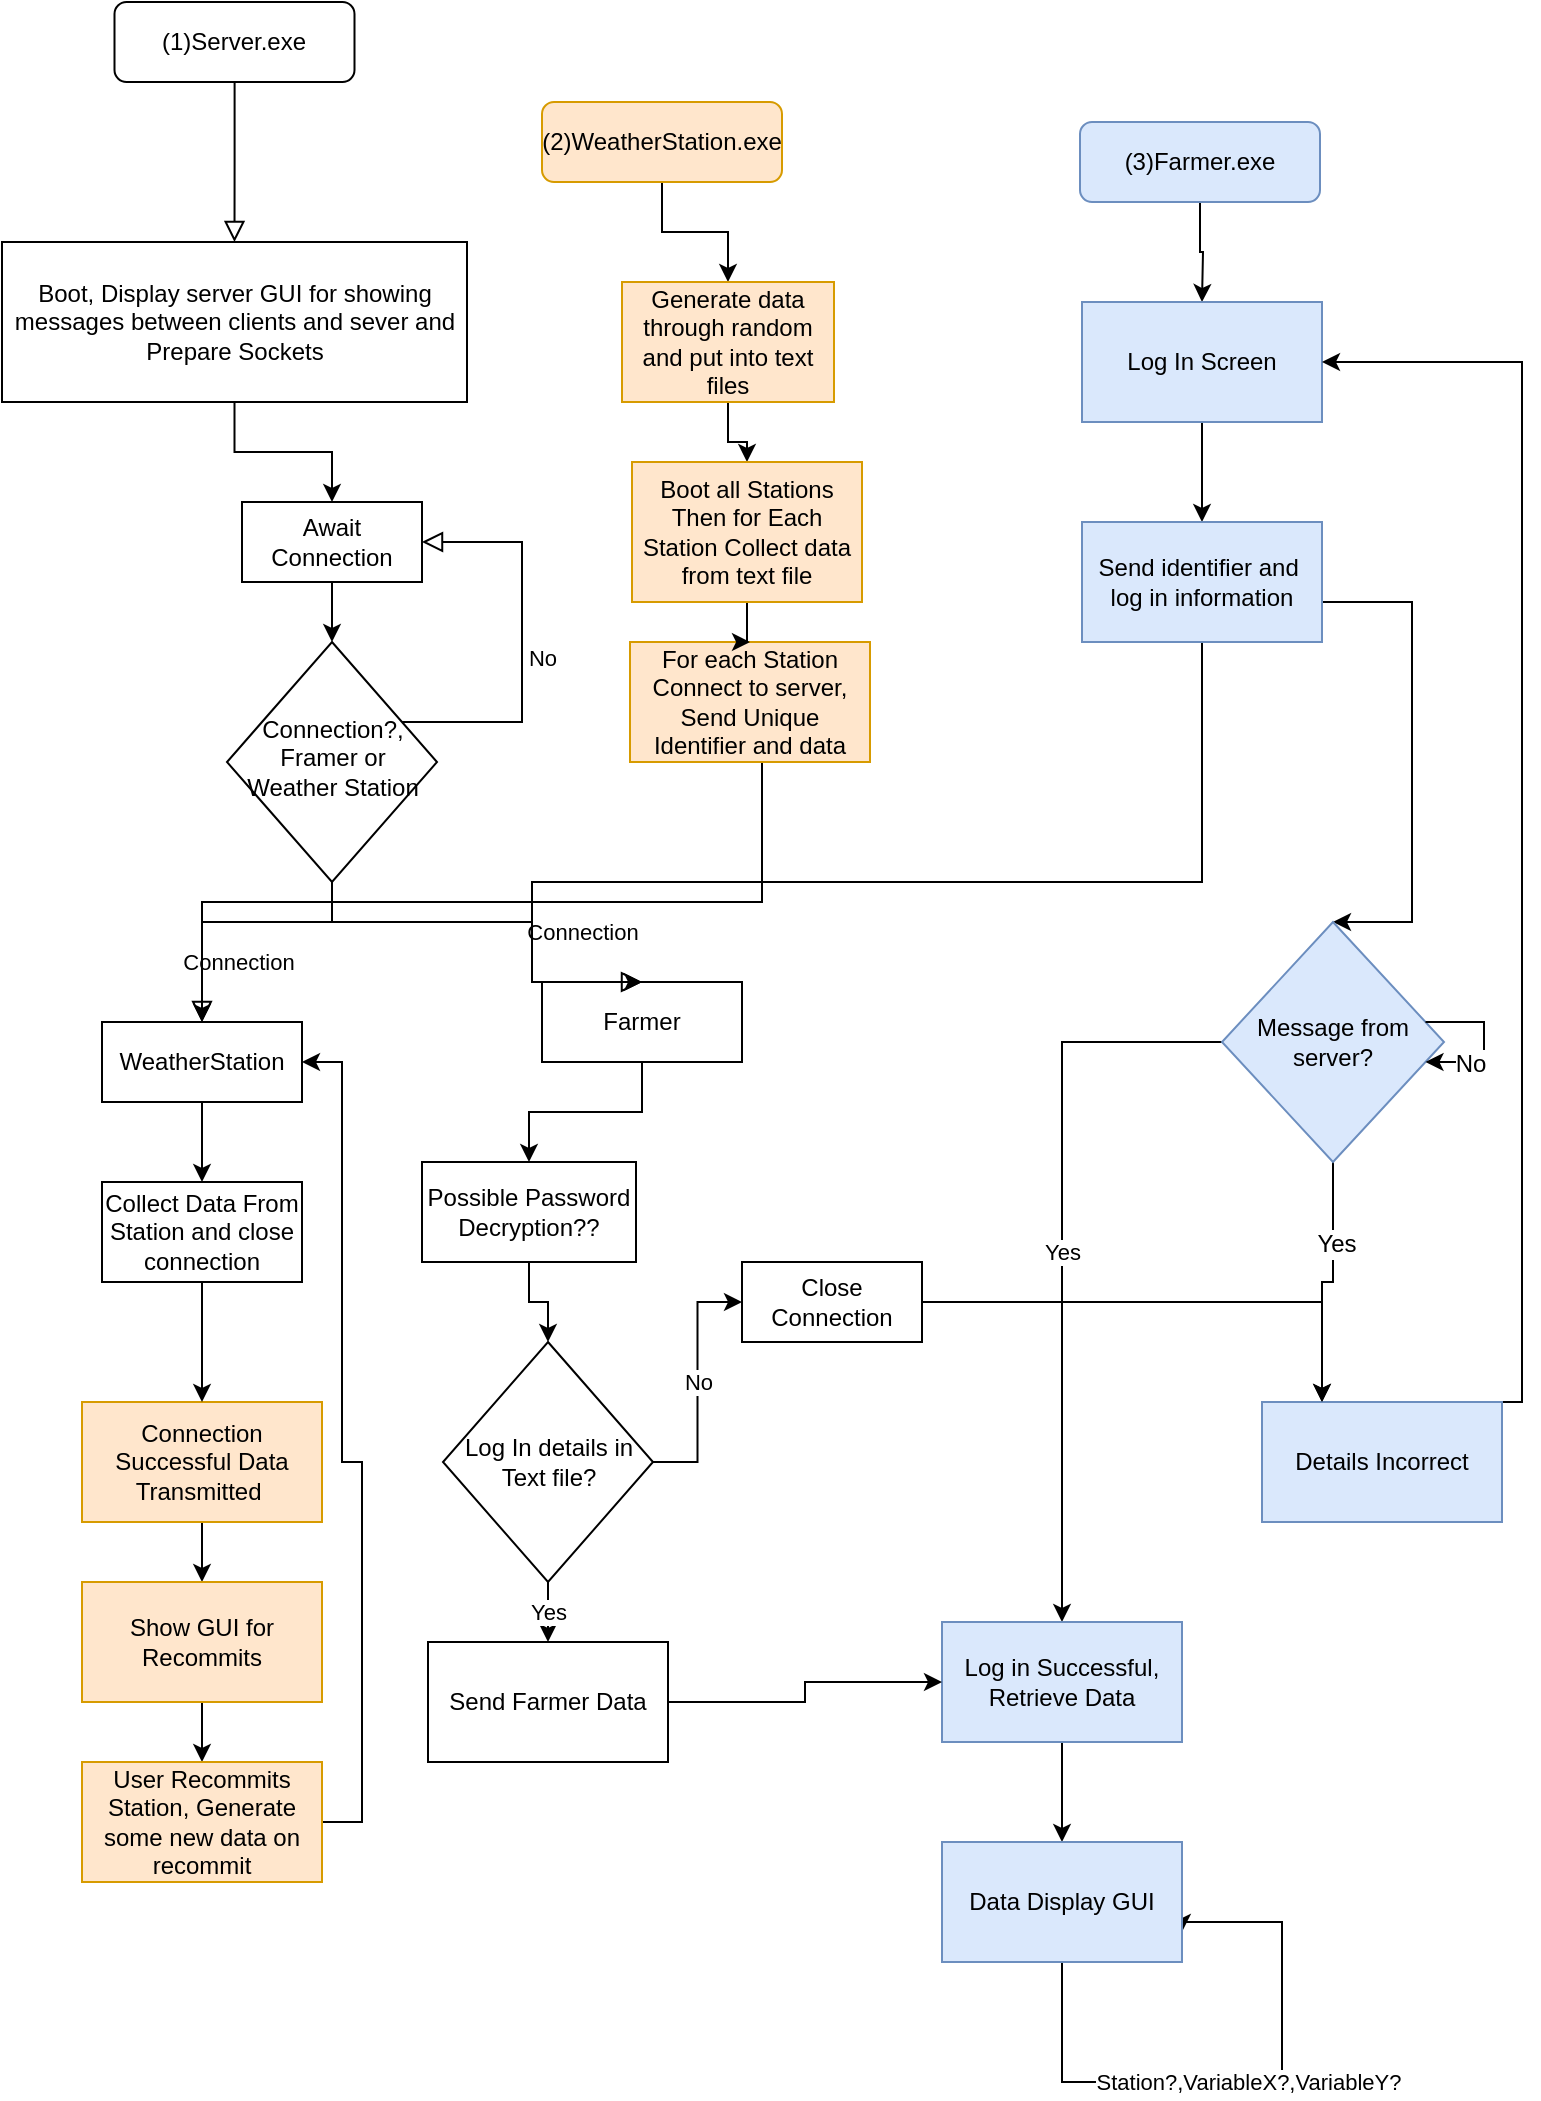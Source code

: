 <mxfile version="12.8.8" type="device"><diagram id="C5RBs43oDa-KdzZeNtuy" name="Page-1"><mxGraphModel dx="865" dy="457" grid="1" gridSize="10" guides="1" tooltips="1" connect="1" arrows="1" fold="1" page="1" pageScale="1" pageWidth="827" pageHeight="1169" math="0" shadow="0"><root><mxCell id="WIyWlLk6GJQsqaUBKTNV-0"/><mxCell id="WIyWlLk6GJQsqaUBKTNV-1" parent="WIyWlLk6GJQsqaUBKTNV-0"/><mxCell id="WIyWlLk6GJQsqaUBKTNV-2" value="" style="rounded=0;html=1;jettySize=auto;orthogonalLoop=1;fontSize=11;endArrow=block;endFill=0;endSize=8;strokeWidth=1;shadow=0;labelBackgroundColor=none;edgeStyle=orthogonalEdgeStyle;entryX=0.5;entryY=0;entryDx=0;entryDy=0;" parent="WIyWlLk6GJQsqaUBKTNV-1" source="WIyWlLk6GJQsqaUBKTNV-3" target="Cj9n2ASq-kn5mRgnjw41-6" edge="1"><mxGeometry relative="1" as="geometry"/></mxCell><mxCell id="WIyWlLk6GJQsqaUBKTNV-3" value="(1)Server.exe" style="rounded=1;whiteSpace=wrap;html=1;fontSize=12;glass=0;strokeWidth=1;shadow=0;" parent="WIyWlLk6GJQsqaUBKTNV-1" vertex="1"><mxGeometry x="96.25" y="20" width="120" height="40" as="geometry"/></mxCell><mxCell id="WIyWlLk6GJQsqaUBKTNV-4" value="Connection" style="rounded=0;html=1;jettySize=auto;orthogonalLoop=1;fontSize=11;endArrow=block;endFill=0;endSize=8;strokeWidth=1;shadow=0;labelBackgroundColor=none;edgeStyle=orthogonalEdgeStyle;entryX=0.5;entryY=0;entryDx=0;entryDy=0;" parent="WIyWlLk6GJQsqaUBKTNV-1" source="WIyWlLk6GJQsqaUBKTNV-6" target="Cj9n2ASq-kn5mRgnjw41-9" edge="1"><mxGeometry y="20" relative="1" as="geometry"><mxPoint as="offset"/><mxPoint x="205" y="500" as="targetPoint"/><Array as="points"><mxPoint x="205" y="480"/><mxPoint x="140" y="480"/></Array></mxGeometry></mxCell><mxCell id="WIyWlLk6GJQsqaUBKTNV-5" value="No" style="edgeStyle=orthogonalEdgeStyle;rounded=0;html=1;jettySize=auto;orthogonalLoop=1;fontSize=11;endArrow=block;endFill=0;endSize=8;strokeWidth=1;shadow=0;labelBackgroundColor=none;entryX=1;entryY=0.5;entryDx=0;entryDy=0;" parent="WIyWlLk6GJQsqaUBKTNV-1" source="WIyWlLk6GJQsqaUBKTNV-6" target="Cj9n2ASq-kn5mRgnjw41-4" edge="1"><mxGeometry x="-0.081" y="-10" relative="1" as="geometry"><mxPoint as="offset"/><mxPoint x="320" y="210" as="targetPoint"/><Array as="points"><mxPoint x="300" y="380"/><mxPoint x="300" y="290"/></Array></mxGeometry></mxCell><mxCell id="WIyWlLk6GJQsqaUBKTNV-6" value="Connection?, Framer or Weather Station" style="rhombus;whiteSpace=wrap;html=1;shadow=0;fontFamily=Helvetica;fontSize=12;align=center;strokeWidth=1;spacing=6;spacingTop=-4;" parent="WIyWlLk6GJQsqaUBKTNV-1" vertex="1"><mxGeometry x="152.5" y="340" width="105" height="120" as="geometry"/></mxCell><mxCell id="Cj9n2ASq-kn5mRgnjw41-13" style="edgeStyle=orthogonalEdgeStyle;rounded=0;orthogonalLoop=1;jettySize=auto;html=1;entryX=0.5;entryY=0;entryDx=0;entryDy=0;" edge="1" parent="WIyWlLk6GJQsqaUBKTNV-1" source="Cj9n2ASq-kn5mRgnjw41-1" target="Cj9n2ASq-kn5mRgnjw41-70"><mxGeometry relative="1" as="geometry"><mxPoint x="420" y="160" as="targetPoint"/></mxGeometry></mxCell><mxCell id="Cj9n2ASq-kn5mRgnjw41-1" value="(2)WeatherStation.exe" style="rounded=1;whiteSpace=wrap;html=1;fontSize=12;glass=0;strokeWidth=1;shadow=0;fillColor=#ffe6cc;strokeColor=#d79b00;" vertex="1" parent="WIyWlLk6GJQsqaUBKTNV-1"><mxGeometry x="310" y="70" width="120" height="40" as="geometry"/></mxCell><mxCell id="Cj9n2ASq-kn5mRgnjw41-16" style="edgeStyle=orthogonalEdgeStyle;rounded=0;orthogonalLoop=1;jettySize=auto;html=1;" edge="1" parent="WIyWlLk6GJQsqaUBKTNV-1" source="Cj9n2ASq-kn5mRgnjw41-2"><mxGeometry relative="1" as="geometry"><mxPoint x="640" y="170" as="targetPoint"/></mxGeometry></mxCell><mxCell id="Cj9n2ASq-kn5mRgnjw41-2" value="(3)Farmer.exe" style="rounded=1;whiteSpace=wrap;html=1;fontSize=12;glass=0;strokeWidth=1;shadow=0;fillColor=#dae8fc;strokeColor=#6c8ebf;" vertex="1" parent="WIyWlLk6GJQsqaUBKTNV-1"><mxGeometry x="579" y="80" width="120" height="40" as="geometry"/></mxCell><mxCell id="Cj9n2ASq-kn5mRgnjw41-5" style="edgeStyle=orthogonalEdgeStyle;rounded=0;orthogonalLoop=1;jettySize=auto;html=1;entryX=0.5;entryY=0;entryDx=0;entryDy=0;" edge="1" parent="WIyWlLk6GJQsqaUBKTNV-1" source="Cj9n2ASq-kn5mRgnjw41-4" target="WIyWlLk6GJQsqaUBKTNV-6"><mxGeometry relative="1" as="geometry"><Array as="points"><mxPoint x="205" y="340"/></Array></mxGeometry></mxCell><mxCell id="Cj9n2ASq-kn5mRgnjw41-4" value="Await Connection" style="rounded=0;whiteSpace=wrap;html=1;" vertex="1" parent="WIyWlLk6GJQsqaUBKTNV-1"><mxGeometry x="160" y="270" width="90" height="40" as="geometry"/></mxCell><mxCell id="Cj9n2ASq-kn5mRgnjw41-7" style="edgeStyle=orthogonalEdgeStyle;rounded=0;orthogonalLoop=1;jettySize=auto;html=1;entryX=0.5;entryY=0;entryDx=0;entryDy=0;" edge="1" parent="WIyWlLk6GJQsqaUBKTNV-1" source="Cj9n2ASq-kn5mRgnjw41-6" target="Cj9n2ASq-kn5mRgnjw41-4"><mxGeometry relative="1" as="geometry"/></mxCell><mxCell id="Cj9n2ASq-kn5mRgnjw41-6" value="Boot, Display server GUI for showing messages between clients and sever and Prepare Sockets" style="rounded=0;whiteSpace=wrap;html=1;" vertex="1" parent="WIyWlLk6GJQsqaUBKTNV-1"><mxGeometry x="40" y="140" width="232.5" height="80" as="geometry"/></mxCell><mxCell id="Cj9n2ASq-kn5mRgnjw41-37" style="edgeStyle=orthogonalEdgeStyle;rounded=0;orthogonalLoop=1;jettySize=auto;html=1;entryX=0.5;entryY=0;entryDx=0;entryDy=0;" edge="1" parent="WIyWlLk6GJQsqaUBKTNV-1" source="Cj9n2ASq-kn5mRgnjw41-9" target="Cj9n2ASq-kn5mRgnjw41-36"><mxGeometry relative="1" as="geometry"/></mxCell><mxCell id="Cj9n2ASq-kn5mRgnjw41-9" value="WeatherStation" style="rounded=0;whiteSpace=wrap;html=1;" vertex="1" parent="WIyWlLk6GJQsqaUBKTNV-1"><mxGeometry x="90" y="530" width="100" height="40" as="geometry"/></mxCell><mxCell id="Cj9n2ASq-kn5mRgnjw41-23" style="edgeStyle=orthogonalEdgeStyle;rounded=0;orthogonalLoop=1;jettySize=auto;html=1;" edge="1" parent="WIyWlLk6GJQsqaUBKTNV-1" source="Cj9n2ASq-kn5mRgnjw41-75" target="Cj9n2ASq-kn5mRgnjw41-22"><mxGeometry relative="1" as="geometry"/></mxCell><mxCell id="Cj9n2ASq-kn5mRgnjw41-11" value="Farmer" style="rounded=0;whiteSpace=wrap;html=1;" vertex="1" parent="WIyWlLk6GJQsqaUBKTNV-1"><mxGeometry x="310" y="510" width="100" height="40" as="geometry"/></mxCell><mxCell id="Cj9n2ASq-kn5mRgnjw41-12" value="Connection" style="rounded=0;html=1;jettySize=auto;orthogonalLoop=1;fontSize=11;endArrow=block;endFill=0;endSize=8;strokeWidth=1;shadow=0;labelBackgroundColor=none;edgeStyle=orthogonalEdgeStyle;entryX=0.5;entryY=0;entryDx=0;entryDy=0;" edge="1" parent="WIyWlLk6GJQsqaUBKTNV-1" target="Cj9n2ASq-kn5mRgnjw41-11"><mxGeometry x="0.7" y="25" relative="1" as="geometry"><mxPoint as="offset"/><mxPoint x="205" y="460" as="sourcePoint"/><mxPoint x="140" y="540" as="targetPoint"/><Array as="points"><mxPoint x="205" y="480"/><mxPoint x="305" y="480"/></Array></mxGeometry></mxCell><mxCell id="Cj9n2ASq-kn5mRgnjw41-15" style="edgeStyle=orthogonalEdgeStyle;rounded=0;orthogonalLoop=1;jettySize=auto;html=1;entryX=0.5;entryY=0;entryDx=0;entryDy=0;" edge="1" parent="WIyWlLk6GJQsqaUBKTNV-1" source="Cj9n2ASq-kn5mRgnjw41-14" target="Cj9n2ASq-kn5mRgnjw41-9"><mxGeometry relative="1" as="geometry"><Array as="points"><mxPoint x="420" y="470"/><mxPoint x="140" y="470"/></Array></mxGeometry></mxCell><mxCell id="Cj9n2ASq-kn5mRgnjw41-14" value="For each Station Connect to server, Send Unique Identifier and data" style="rounded=0;whiteSpace=wrap;html=1;fillColor=#ffe6cc;strokeColor=#d79b00;" vertex="1" parent="WIyWlLk6GJQsqaUBKTNV-1"><mxGeometry x="354" y="340" width="120" height="60" as="geometry"/></mxCell><mxCell id="Cj9n2ASq-kn5mRgnjw41-19" style="edgeStyle=orthogonalEdgeStyle;rounded=0;orthogonalLoop=1;jettySize=auto;html=1;entryX=0.5;entryY=0;entryDx=0;entryDy=0;" edge="1" parent="WIyWlLk6GJQsqaUBKTNV-1" source="Cj9n2ASq-kn5mRgnjw41-17" target="Cj9n2ASq-kn5mRgnjw41-18"><mxGeometry relative="1" as="geometry"/></mxCell><mxCell id="Cj9n2ASq-kn5mRgnjw41-17" value="Log In Screen" style="rounded=0;whiteSpace=wrap;html=1;fillColor=#dae8fc;strokeColor=#6c8ebf;" vertex="1" parent="WIyWlLk6GJQsqaUBKTNV-1"><mxGeometry x="580" y="170" width="120" height="60" as="geometry"/></mxCell><mxCell id="Cj9n2ASq-kn5mRgnjw41-20" style="edgeStyle=orthogonalEdgeStyle;rounded=0;orthogonalLoop=1;jettySize=auto;html=1;entryX=0.5;entryY=0;entryDx=0;entryDy=0;" edge="1" parent="WIyWlLk6GJQsqaUBKTNV-1" source="Cj9n2ASq-kn5mRgnjw41-18" target="Cj9n2ASq-kn5mRgnjw41-11"><mxGeometry relative="1" as="geometry"><mxPoint x="640" y="390" as="targetPoint"/><Array as="points"><mxPoint x="640" y="460"/><mxPoint x="305" y="460"/></Array></mxGeometry></mxCell><mxCell id="Cj9n2ASq-kn5mRgnjw41-40" style="edgeStyle=orthogonalEdgeStyle;rounded=0;orthogonalLoop=1;jettySize=auto;html=1;entryX=0.5;entryY=0;entryDx=0;entryDy=0;" edge="1" parent="WIyWlLk6GJQsqaUBKTNV-1" source="Cj9n2ASq-kn5mRgnjw41-18" target="Cj9n2ASq-kn5mRgnjw41-42"><mxGeometry relative="1" as="geometry"><mxPoint x="760" y="450" as="targetPoint"/><Array as="points"><mxPoint x="745" y="320"/></Array></mxGeometry></mxCell><mxCell id="Cj9n2ASq-kn5mRgnjw41-18" value="Send identifier and&amp;nbsp; log in information" style="rounded=0;whiteSpace=wrap;html=1;fillColor=#dae8fc;strokeColor=#6c8ebf;" vertex="1" parent="WIyWlLk6GJQsqaUBKTNV-1"><mxGeometry x="580" y="280" width="120" height="60" as="geometry"/></mxCell><mxCell id="Cj9n2ASq-kn5mRgnjw41-56" value="No" style="edgeStyle=orthogonalEdgeStyle;rounded=0;orthogonalLoop=1;jettySize=auto;html=1;entryX=0;entryY=0.5;entryDx=0;entryDy=0;" edge="1" parent="WIyWlLk6GJQsqaUBKTNV-1" source="Cj9n2ASq-kn5mRgnjw41-22" target="Cj9n2ASq-kn5mRgnjw41-51"><mxGeometry relative="1" as="geometry"/></mxCell><mxCell id="Cj9n2ASq-kn5mRgnjw41-74" value="Yes" style="edgeStyle=orthogonalEdgeStyle;rounded=0;orthogonalLoop=1;jettySize=auto;html=1;" edge="1" parent="WIyWlLk6GJQsqaUBKTNV-1" source="Cj9n2ASq-kn5mRgnjw41-22" target="Cj9n2ASq-kn5mRgnjw41-60"><mxGeometry relative="1" as="geometry"/></mxCell><mxCell id="Cj9n2ASq-kn5mRgnjw41-22" value="Log In details in Text file?" style="rhombus;whiteSpace=wrap;html=1;" vertex="1" parent="WIyWlLk6GJQsqaUBKTNV-1"><mxGeometry x="260.5" y="690" width="105" height="120" as="geometry"/></mxCell><mxCell id="Cj9n2ASq-kn5mRgnjw41-50" style="edgeStyle=orthogonalEdgeStyle;rounded=0;orthogonalLoop=1;jettySize=auto;html=1;entryX=0.5;entryY=0;entryDx=0;entryDy=0;" edge="1" parent="WIyWlLk6GJQsqaUBKTNV-1" source="Cj9n2ASq-kn5mRgnjw41-28" target="Cj9n2ASq-kn5mRgnjw41-49"><mxGeometry relative="1" as="geometry"/></mxCell><mxCell id="Cj9n2ASq-kn5mRgnjw41-28" value="Connection Successful Data Transmitted&amp;nbsp;" style="rounded=0;whiteSpace=wrap;html=1;fillColor=#ffe6cc;strokeColor=#d79b00;" vertex="1" parent="WIyWlLk6GJQsqaUBKTNV-1"><mxGeometry x="80" y="720" width="120" height="60" as="geometry"/></mxCell><mxCell id="Cj9n2ASq-kn5mRgnjw41-39" style="edgeStyle=orthogonalEdgeStyle;rounded=0;orthogonalLoop=1;jettySize=auto;html=1;entryX=0.5;entryY=0;entryDx=0;entryDy=0;" edge="1" parent="WIyWlLk6GJQsqaUBKTNV-1" source="Cj9n2ASq-kn5mRgnjw41-36" target="Cj9n2ASq-kn5mRgnjw41-28"><mxGeometry relative="1" as="geometry"/></mxCell><mxCell id="Cj9n2ASq-kn5mRgnjw41-36" value="Collect Data From Station and close connection" style="rounded=0;whiteSpace=wrap;html=1;" vertex="1" parent="WIyWlLk6GJQsqaUBKTNV-1"><mxGeometry x="90" y="610" width="100" height="50" as="geometry"/></mxCell><mxCell id="Cj9n2ASq-kn5mRgnjw41-45" value="Yes" style="edgeStyle=orthogonalEdgeStyle;rounded=0;orthogonalLoop=1;jettySize=auto;html=1;" edge="1" parent="WIyWlLk6GJQsqaUBKTNV-1" source="Cj9n2ASq-kn5mRgnjw41-42" target="Cj9n2ASq-kn5mRgnjw41-48"><mxGeometry relative="1" as="geometry"><mxPoint x="560" y="740" as="targetPoint"/></mxGeometry></mxCell><mxCell id="Cj9n2ASq-kn5mRgnjw41-54" style="edgeStyle=orthogonalEdgeStyle;rounded=0;orthogonalLoop=1;jettySize=auto;html=1;entryX=0.25;entryY=0;entryDx=0;entryDy=0;" edge="1" parent="WIyWlLk6GJQsqaUBKTNV-1" source="Cj9n2ASq-kn5mRgnjw41-42" target="Cj9n2ASq-kn5mRgnjw41-47"><mxGeometry relative="1" as="geometry"/></mxCell><mxCell id="Cj9n2ASq-kn5mRgnjw41-55" value="Yes" style="text;html=1;align=center;verticalAlign=middle;resizable=0;points=[];labelBackgroundColor=#ffffff;" vertex="1" connectable="0" parent="Cj9n2ASq-kn5mRgnjw41-54"><mxGeometry x="-0.351" y="1" relative="1" as="geometry"><mxPoint as="offset"/></mxGeometry></mxCell><mxCell id="Cj9n2ASq-kn5mRgnjw41-42" value="Message from server?" style="rhombus;whiteSpace=wrap;html=1;fillColor=#dae8fc;strokeColor=#6c8ebf;" vertex="1" parent="WIyWlLk6GJQsqaUBKTNV-1"><mxGeometry x="650" y="480" width="111" height="120" as="geometry"/></mxCell><mxCell id="Cj9n2ASq-kn5mRgnjw41-43" style="edgeStyle=orthogonalEdgeStyle;rounded=0;orthogonalLoop=1;jettySize=auto;html=1;" edge="1" parent="WIyWlLk6GJQsqaUBKTNV-1" source="Cj9n2ASq-kn5mRgnjw41-42" target="Cj9n2ASq-kn5mRgnjw41-42"><mxGeometry relative="1" as="geometry"/></mxCell><mxCell id="Cj9n2ASq-kn5mRgnjw41-44" value="No" style="text;html=1;align=center;verticalAlign=middle;resizable=0;points=[];labelBackgroundColor=#ffffff;" vertex="1" connectable="0" parent="Cj9n2ASq-kn5mRgnjw41-43"><mxGeometry x="0.448" y="1" relative="1" as="geometry"><mxPoint as="offset"/></mxGeometry></mxCell><mxCell id="Cj9n2ASq-kn5mRgnjw41-58" style="edgeStyle=orthogonalEdgeStyle;rounded=0;orthogonalLoop=1;jettySize=auto;html=1;entryX=1;entryY=0.5;entryDx=0;entryDy=0;" edge="1" parent="WIyWlLk6GJQsqaUBKTNV-1" source="Cj9n2ASq-kn5mRgnjw41-47" target="Cj9n2ASq-kn5mRgnjw41-17"><mxGeometry relative="1" as="geometry"><Array as="points"><mxPoint x="800" y="720"/><mxPoint x="800" y="200"/></Array></mxGeometry></mxCell><mxCell id="Cj9n2ASq-kn5mRgnjw41-47" value="Details Incorrect" style="rounded=0;whiteSpace=wrap;html=1;fillColor=#dae8fc;strokeColor=#6c8ebf;" vertex="1" parent="WIyWlLk6GJQsqaUBKTNV-1"><mxGeometry x="670" y="720" width="120" height="60" as="geometry"/></mxCell><mxCell id="Cj9n2ASq-kn5mRgnjw41-63" style="edgeStyle=orthogonalEdgeStyle;rounded=0;orthogonalLoop=1;jettySize=auto;html=1;entryX=0.5;entryY=0;entryDx=0;entryDy=0;" edge="1" parent="WIyWlLk6GJQsqaUBKTNV-1" source="Cj9n2ASq-kn5mRgnjw41-48" target="Cj9n2ASq-kn5mRgnjw41-64"><mxGeometry relative="1" as="geometry"><mxPoint x="570" y="970" as="targetPoint"/></mxGeometry></mxCell><mxCell id="Cj9n2ASq-kn5mRgnjw41-48" value="Log in Successful, Retrieve Data" style="rounded=0;whiteSpace=wrap;html=1;fillColor=#dae8fc;strokeColor=#6c8ebf;" vertex="1" parent="WIyWlLk6GJQsqaUBKTNV-1"><mxGeometry x="510" y="830" width="120" height="60" as="geometry"/></mxCell><mxCell id="Cj9n2ASq-kn5mRgnjw41-68" style="edgeStyle=orthogonalEdgeStyle;rounded=0;orthogonalLoop=1;jettySize=auto;html=1;" edge="1" parent="WIyWlLk6GJQsqaUBKTNV-1" source="Cj9n2ASq-kn5mRgnjw41-49" target="Cj9n2ASq-kn5mRgnjw41-67"><mxGeometry relative="1" as="geometry"/></mxCell><mxCell id="Cj9n2ASq-kn5mRgnjw41-49" value="Show GUI for Recommits" style="rounded=0;whiteSpace=wrap;html=1;fillColor=#ffe6cc;strokeColor=#d79b00;" vertex="1" parent="WIyWlLk6GJQsqaUBKTNV-1"><mxGeometry x="80" y="810" width="120" height="60" as="geometry"/></mxCell><mxCell id="Cj9n2ASq-kn5mRgnjw41-57" style="edgeStyle=orthogonalEdgeStyle;rounded=0;orthogonalLoop=1;jettySize=auto;html=1;entryX=0.25;entryY=0;entryDx=0;entryDy=0;" edge="1" parent="WIyWlLk6GJQsqaUBKTNV-1" source="Cj9n2ASq-kn5mRgnjw41-51" target="Cj9n2ASq-kn5mRgnjw41-47"><mxGeometry relative="1" as="geometry"/></mxCell><mxCell id="Cj9n2ASq-kn5mRgnjw41-51" value="Close Connection" style="rounded=0;whiteSpace=wrap;html=1;" vertex="1" parent="WIyWlLk6GJQsqaUBKTNV-1"><mxGeometry x="410" y="650" width="90" height="40" as="geometry"/></mxCell><mxCell id="Cj9n2ASq-kn5mRgnjw41-62" style="edgeStyle=orthogonalEdgeStyle;rounded=0;orthogonalLoop=1;jettySize=auto;html=1;entryX=0;entryY=0.5;entryDx=0;entryDy=0;" edge="1" parent="WIyWlLk6GJQsqaUBKTNV-1" source="Cj9n2ASq-kn5mRgnjw41-60" target="Cj9n2ASq-kn5mRgnjw41-48"><mxGeometry relative="1" as="geometry"/></mxCell><mxCell id="Cj9n2ASq-kn5mRgnjw41-60" value="Send Farmer Data" style="rounded=0;whiteSpace=wrap;html=1;" vertex="1" parent="WIyWlLk6GJQsqaUBKTNV-1"><mxGeometry x="253" y="840" width="120" height="60" as="geometry"/></mxCell><mxCell id="Cj9n2ASq-kn5mRgnjw41-66" value="Station?,VariableX?,VariableY?" style="edgeStyle=orthogonalEdgeStyle;rounded=0;orthogonalLoop=1;jettySize=auto;html=1;entryX=1;entryY=0.75;entryDx=0;entryDy=0;" edge="1" parent="WIyWlLk6GJQsqaUBKTNV-1" source="Cj9n2ASq-kn5mRgnjw41-64" target="Cj9n2ASq-kn5mRgnjw41-64"><mxGeometry relative="1" as="geometry"><mxPoint x="720" y="980" as="targetPoint"/><Array as="points"><mxPoint x="570" y="1060"/><mxPoint x="680" y="1060"/><mxPoint x="680" y="980"/><mxPoint x="630" y="980"/></Array></mxGeometry></mxCell><mxCell id="Cj9n2ASq-kn5mRgnjw41-64" value="Data Display GUI" style="rounded=0;whiteSpace=wrap;html=1;fillColor=#dae8fc;strokeColor=#6c8ebf;" vertex="1" parent="WIyWlLk6GJQsqaUBKTNV-1"><mxGeometry x="510" y="940" width="120" height="60" as="geometry"/></mxCell><mxCell id="Cj9n2ASq-kn5mRgnjw41-69" style="edgeStyle=orthogonalEdgeStyle;rounded=0;orthogonalLoop=1;jettySize=auto;html=1;entryX=1;entryY=0.5;entryDx=0;entryDy=0;" edge="1" parent="WIyWlLk6GJQsqaUBKTNV-1" source="Cj9n2ASq-kn5mRgnjw41-67" target="Cj9n2ASq-kn5mRgnjw41-9"><mxGeometry relative="1" as="geometry"><Array as="points"><mxPoint x="220" y="930"/><mxPoint x="220" y="750"/><mxPoint x="210" y="750"/><mxPoint x="210" y="550"/></Array></mxGeometry></mxCell><mxCell id="Cj9n2ASq-kn5mRgnjw41-67" value="User Recommits Station, Generate some new data on recommit" style="rounded=0;whiteSpace=wrap;html=1;fillColor=#ffe6cc;strokeColor=#d79b00;" vertex="1" parent="WIyWlLk6GJQsqaUBKTNV-1"><mxGeometry x="80" y="900" width="120" height="60" as="geometry"/></mxCell><mxCell id="Cj9n2ASq-kn5mRgnjw41-72" style="edgeStyle=orthogonalEdgeStyle;rounded=0;orthogonalLoop=1;jettySize=auto;html=1;entryX=0.5;entryY=0;entryDx=0;entryDy=0;" edge="1" parent="WIyWlLk6GJQsqaUBKTNV-1" source="Cj9n2ASq-kn5mRgnjw41-70" target="Cj9n2ASq-kn5mRgnjw41-71"><mxGeometry relative="1" as="geometry"/></mxCell><mxCell id="Cj9n2ASq-kn5mRgnjw41-70" value="Generate data through random and put into text files" style="rounded=0;whiteSpace=wrap;html=1;fillColor=#ffe6cc;strokeColor=#d79b00;" vertex="1" parent="WIyWlLk6GJQsqaUBKTNV-1"><mxGeometry x="350" y="160" width="106" height="60" as="geometry"/></mxCell><mxCell id="Cj9n2ASq-kn5mRgnjw41-73" style="edgeStyle=orthogonalEdgeStyle;rounded=0;orthogonalLoop=1;jettySize=auto;html=1;entryX=0.5;entryY=0;entryDx=0;entryDy=0;" edge="1" parent="WIyWlLk6GJQsqaUBKTNV-1" source="Cj9n2ASq-kn5mRgnjw41-71" target="Cj9n2ASq-kn5mRgnjw41-14"><mxGeometry relative="1" as="geometry"/></mxCell><mxCell id="Cj9n2ASq-kn5mRgnjw41-71" value="Boot all Stations Then for Each Station Collect data from text file" style="rounded=0;whiteSpace=wrap;html=1;fillColor=#ffe6cc;strokeColor=#d79b00;" vertex="1" parent="WIyWlLk6GJQsqaUBKTNV-1"><mxGeometry x="355" y="250" width="115" height="70" as="geometry"/></mxCell><mxCell id="Cj9n2ASq-kn5mRgnjw41-75" value="Possible Password Decryption??" style="rounded=0;whiteSpace=wrap;html=1;" vertex="1" parent="WIyWlLk6GJQsqaUBKTNV-1"><mxGeometry x="250" y="600" width="107" height="50" as="geometry"/></mxCell><mxCell id="Cj9n2ASq-kn5mRgnjw41-76" style="edgeStyle=orthogonalEdgeStyle;rounded=0;orthogonalLoop=1;jettySize=auto;html=1;" edge="1" parent="WIyWlLk6GJQsqaUBKTNV-1" source="Cj9n2ASq-kn5mRgnjw41-11" target="Cj9n2ASq-kn5mRgnjw41-75"><mxGeometry relative="1" as="geometry"><mxPoint x="360" y="550" as="sourcePoint"/><mxPoint x="313" y="690" as="targetPoint"/></mxGeometry></mxCell></root></mxGraphModel></diagram></mxfile>
